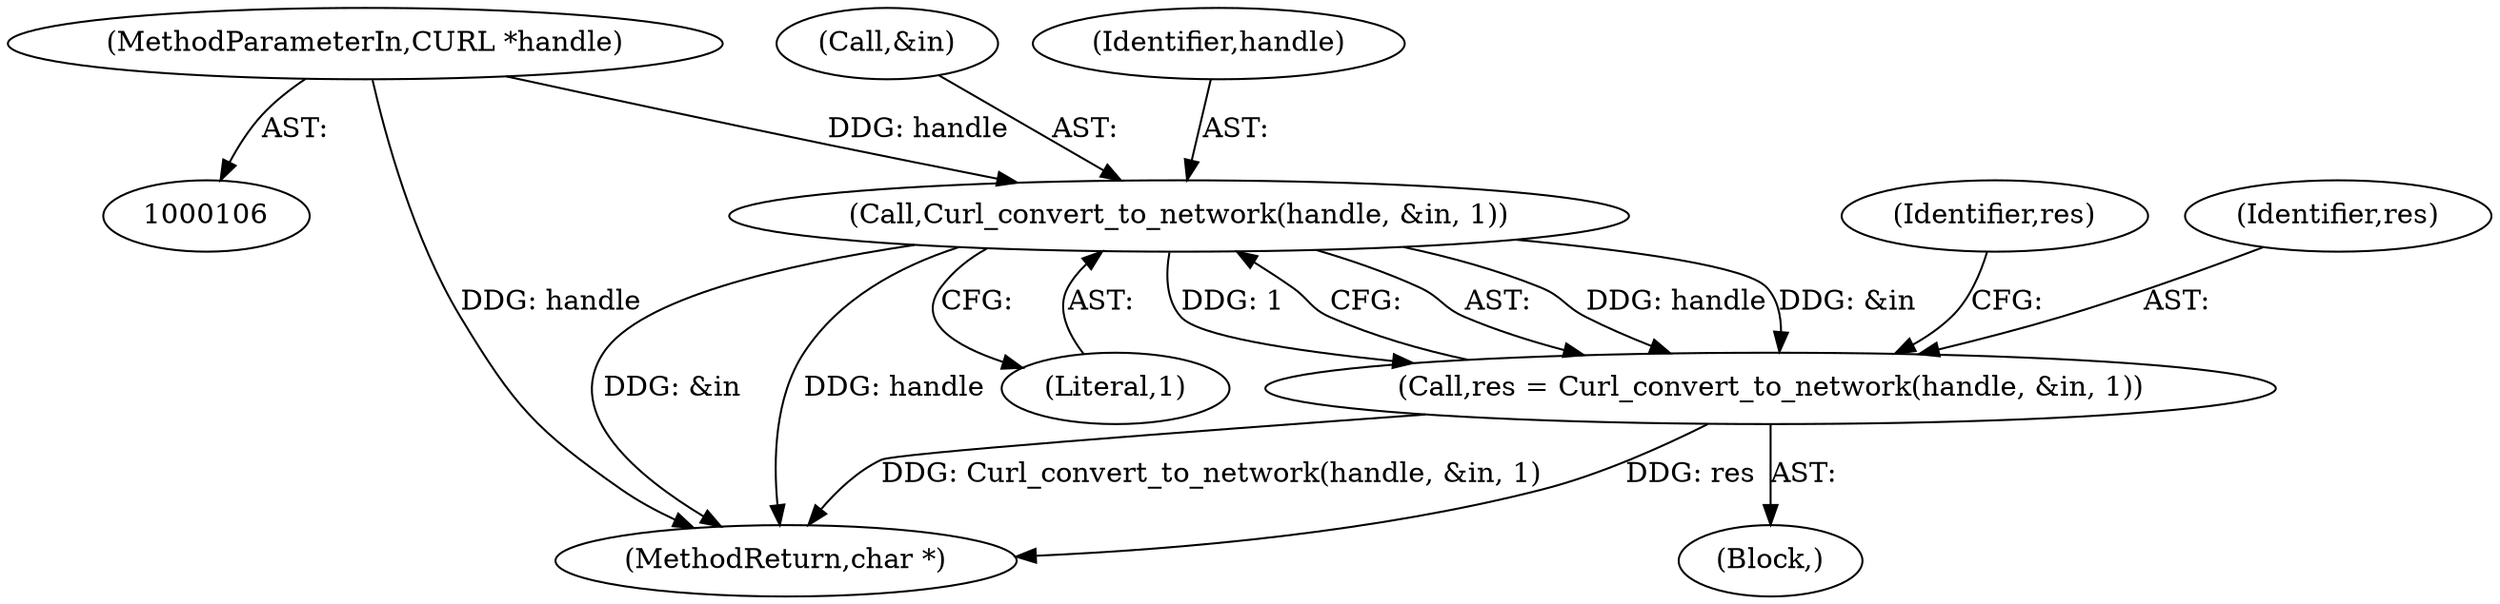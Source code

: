digraph "0_curl_75ca568fa1c19de4c5358fed246686de8467c238@pointer" {
"1000203" [label="(Call,Curl_convert_to_network(handle, &in, 1))"];
"1000107" [label="(MethodParameterIn,CURL *handle)"];
"1000201" [label="(Call,res = Curl_convert_to_network(handle, &in, 1))"];
"1000209" [label="(Identifier,res)"];
"1000205" [label="(Call,&in)"];
"1000203" [label="(Call,Curl_convert_to_network(handle, &in, 1))"];
"1000204" [label="(Identifier,handle)"];
"1000201" [label="(Call,res = Curl_convert_to_network(handle, &in, 1))"];
"1000107" [label="(MethodParameterIn,CURL *handle)"];
"1000235" [label="(MethodReturn,char *)"];
"1000202" [label="(Identifier,res)"];
"1000171" [label="(Block,)"];
"1000207" [label="(Literal,1)"];
"1000203" -> "1000201"  [label="AST: "];
"1000203" -> "1000207"  [label="CFG: "];
"1000204" -> "1000203"  [label="AST: "];
"1000205" -> "1000203"  [label="AST: "];
"1000207" -> "1000203"  [label="AST: "];
"1000201" -> "1000203"  [label="CFG: "];
"1000203" -> "1000235"  [label="DDG: &in"];
"1000203" -> "1000235"  [label="DDG: handle"];
"1000203" -> "1000201"  [label="DDG: handle"];
"1000203" -> "1000201"  [label="DDG: &in"];
"1000203" -> "1000201"  [label="DDG: 1"];
"1000107" -> "1000203"  [label="DDG: handle"];
"1000107" -> "1000106"  [label="AST: "];
"1000107" -> "1000235"  [label="DDG: handle"];
"1000201" -> "1000171"  [label="AST: "];
"1000202" -> "1000201"  [label="AST: "];
"1000209" -> "1000201"  [label="CFG: "];
"1000201" -> "1000235"  [label="DDG: Curl_convert_to_network(handle, &in, 1)"];
"1000201" -> "1000235"  [label="DDG: res"];
}
